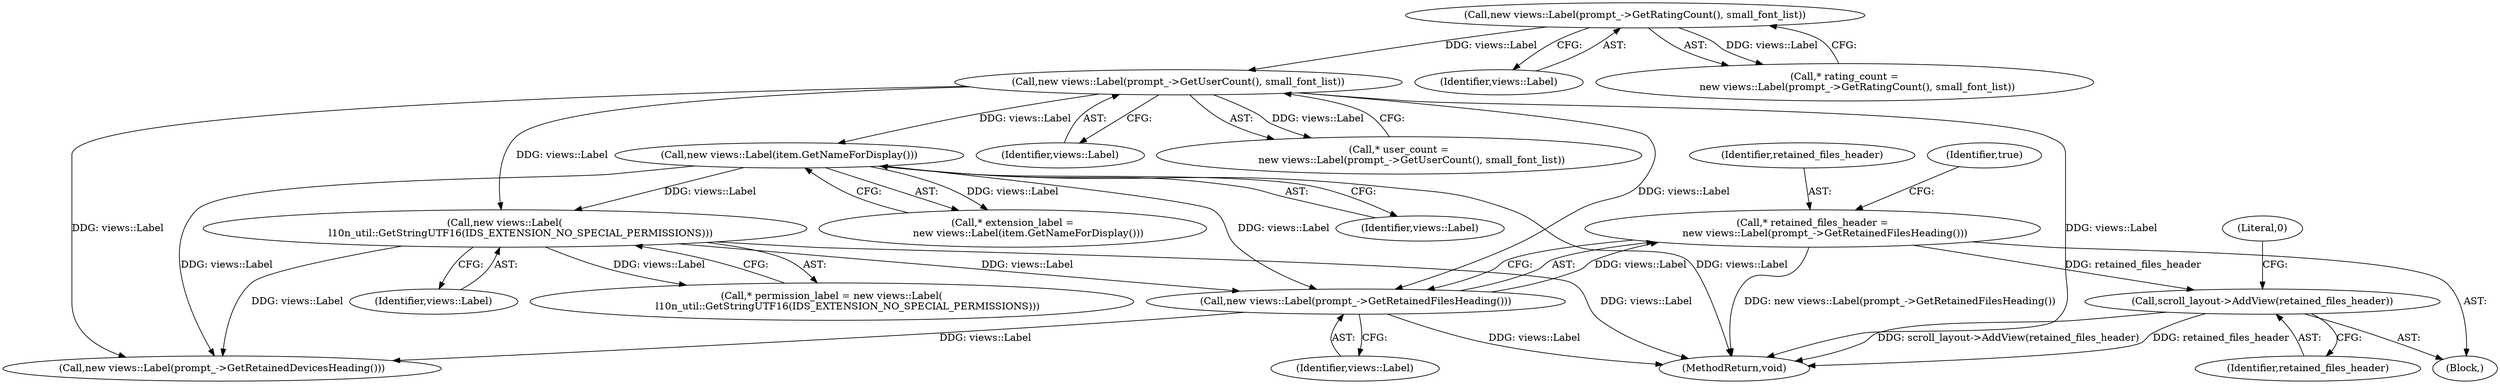 digraph "0_Chrome_0a1c15fecb1240ab909e1431b6127410c3b380e0_0@pointer" {
"1000389" [label="(Call,scroll_layout->AddView(retained_files_header))"];
"1000379" [label="(Call,* retained_files_header =\n        new views::Label(prompt_->GetRetainedFilesHeading()))"];
"1000381" [label="(Call,new views::Label(prompt_->GetRetainedFilesHeading()))"];
"1000298" [label="(Call,new views::Label(item.GetNameForDisplay()))"];
"1000176" [label="(Call,new views::Label(prompt_->GetUserCount(), small_font_list))"];
"1000160" [label="(Call,new views::Label(prompt_->GetRatingCount(), small_font_list))"];
"1000359" [label="(Call,new views::Label(\n          l10n_util::GetStringUTF16(IDS_EXTENSION_NO_SPECIAL_PERMISSIONS)))"];
"1000384" [label="(Identifier,true)"];
"1000381" [label="(Call,new views::Label(prompt_->GetRetainedFilesHeading()))"];
"1000296" [label="(Call,* extension_label =\n          new views::Label(item.GetNameForDisplay()))"];
"1000161" [label="(Identifier,views::Label)"];
"1000359" [label="(Call,new views::Label(\n          l10n_util::GetStringUTF16(IDS_EXTENSION_NO_SPECIAL_PERMISSIONS)))"];
"1000176" [label="(Call,new views::Label(prompt_->GetUserCount(), small_font_list))"];
"1000177" [label="(Identifier,views::Label)"];
"1000160" [label="(Call,new views::Label(prompt_->GetRatingCount(), small_font_list))"];
"1000174" [label="(Call,* user_count =\n        new views::Label(prompt_->GetUserCount(), small_font_list))"];
"1000357" [label="(Call,* permission_label = new views::Label(\n          l10n_util::GetStringUTF16(IDS_EXTENSION_NO_SPECIAL_PERMISSIONS)))"];
"1000496" [label="(MethodReturn,void)"];
"1000382" [label="(Identifier,views::Label)"];
"1000298" [label="(Call,new views::Label(item.GetNameForDisplay()))"];
"1000371" [label="(Block,)"];
"1000379" [label="(Call,* retained_files_header =\n        new views::Label(prompt_->GetRetainedFilesHeading()))"];
"1000158" [label="(Call,* rating_count =\n        new views::Label(prompt_->GetRatingCount(), small_font_list))"];
"1000360" [label="(Identifier,views::Label)"];
"1000392" [label="(Literal,0)"];
"1000390" [label="(Identifier,retained_files_header)"];
"1000380" [label="(Identifier,retained_files_header)"];
"1000389" [label="(Call,scroll_layout->AddView(retained_files_header))"];
"1000299" [label="(Identifier,views::Label)"];
"1000428" [label="(Call,new views::Label(prompt_->GetRetainedDevicesHeading()))"];
"1000389" -> "1000371"  [label="AST: "];
"1000389" -> "1000390"  [label="CFG: "];
"1000390" -> "1000389"  [label="AST: "];
"1000392" -> "1000389"  [label="CFG: "];
"1000389" -> "1000496"  [label="DDG: scroll_layout->AddView(retained_files_header)"];
"1000389" -> "1000496"  [label="DDG: retained_files_header"];
"1000379" -> "1000389"  [label="DDG: retained_files_header"];
"1000379" -> "1000371"  [label="AST: "];
"1000379" -> "1000381"  [label="CFG: "];
"1000380" -> "1000379"  [label="AST: "];
"1000381" -> "1000379"  [label="AST: "];
"1000384" -> "1000379"  [label="CFG: "];
"1000379" -> "1000496"  [label="DDG: new views::Label(prompt_->GetRetainedFilesHeading())"];
"1000381" -> "1000379"  [label="DDG: views::Label"];
"1000381" -> "1000382"  [label="CFG: "];
"1000382" -> "1000381"  [label="AST: "];
"1000381" -> "1000496"  [label="DDG: views::Label"];
"1000298" -> "1000381"  [label="DDG: views::Label"];
"1000359" -> "1000381"  [label="DDG: views::Label"];
"1000176" -> "1000381"  [label="DDG: views::Label"];
"1000381" -> "1000428"  [label="DDG: views::Label"];
"1000298" -> "1000296"  [label="AST: "];
"1000298" -> "1000299"  [label="CFG: "];
"1000299" -> "1000298"  [label="AST: "];
"1000296" -> "1000298"  [label="CFG: "];
"1000298" -> "1000496"  [label="DDG: views::Label"];
"1000298" -> "1000296"  [label="DDG: views::Label"];
"1000176" -> "1000298"  [label="DDG: views::Label"];
"1000298" -> "1000359"  [label="DDG: views::Label"];
"1000298" -> "1000428"  [label="DDG: views::Label"];
"1000176" -> "1000174"  [label="AST: "];
"1000176" -> "1000177"  [label="CFG: "];
"1000177" -> "1000176"  [label="AST: "];
"1000174" -> "1000176"  [label="CFG: "];
"1000176" -> "1000496"  [label="DDG: views::Label"];
"1000176" -> "1000174"  [label="DDG: views::Label"];
"1000160" -> "1000176"  [label="DDG: views::Label"];
"1000176" -> "1000359"  [label="DDG: views::Label"];
"1000176" -> "1000428"  [label="DDG: views::Label"];
"1000160" -> "1000158"  [label="AST: "];
"1000160" -> "1000161"  [label="CFG: "];
"1000161" -> "1000160"  [label="AST: "];
"1000158" -> "1000160"  [label="CFG: "];
"1000160" -> "1000158"  [label="DDG: views::Label"];
"1000359" -> "1000357"  [label="AST: "];
"1000359" -> "1000360"  [label="CFG: "];
"1000360" -> "1000359"  [label="AST: "];
"1000357" -> "1000359"  [label="CFG: "];
"1000359" -> "1000496"  [label="DDG: views::Label"];
"1000359" -> "1000357"  [label="DDG: views::Label"];
"1000359" -> "1000428"  [label="DDG: views::Label"];
}
